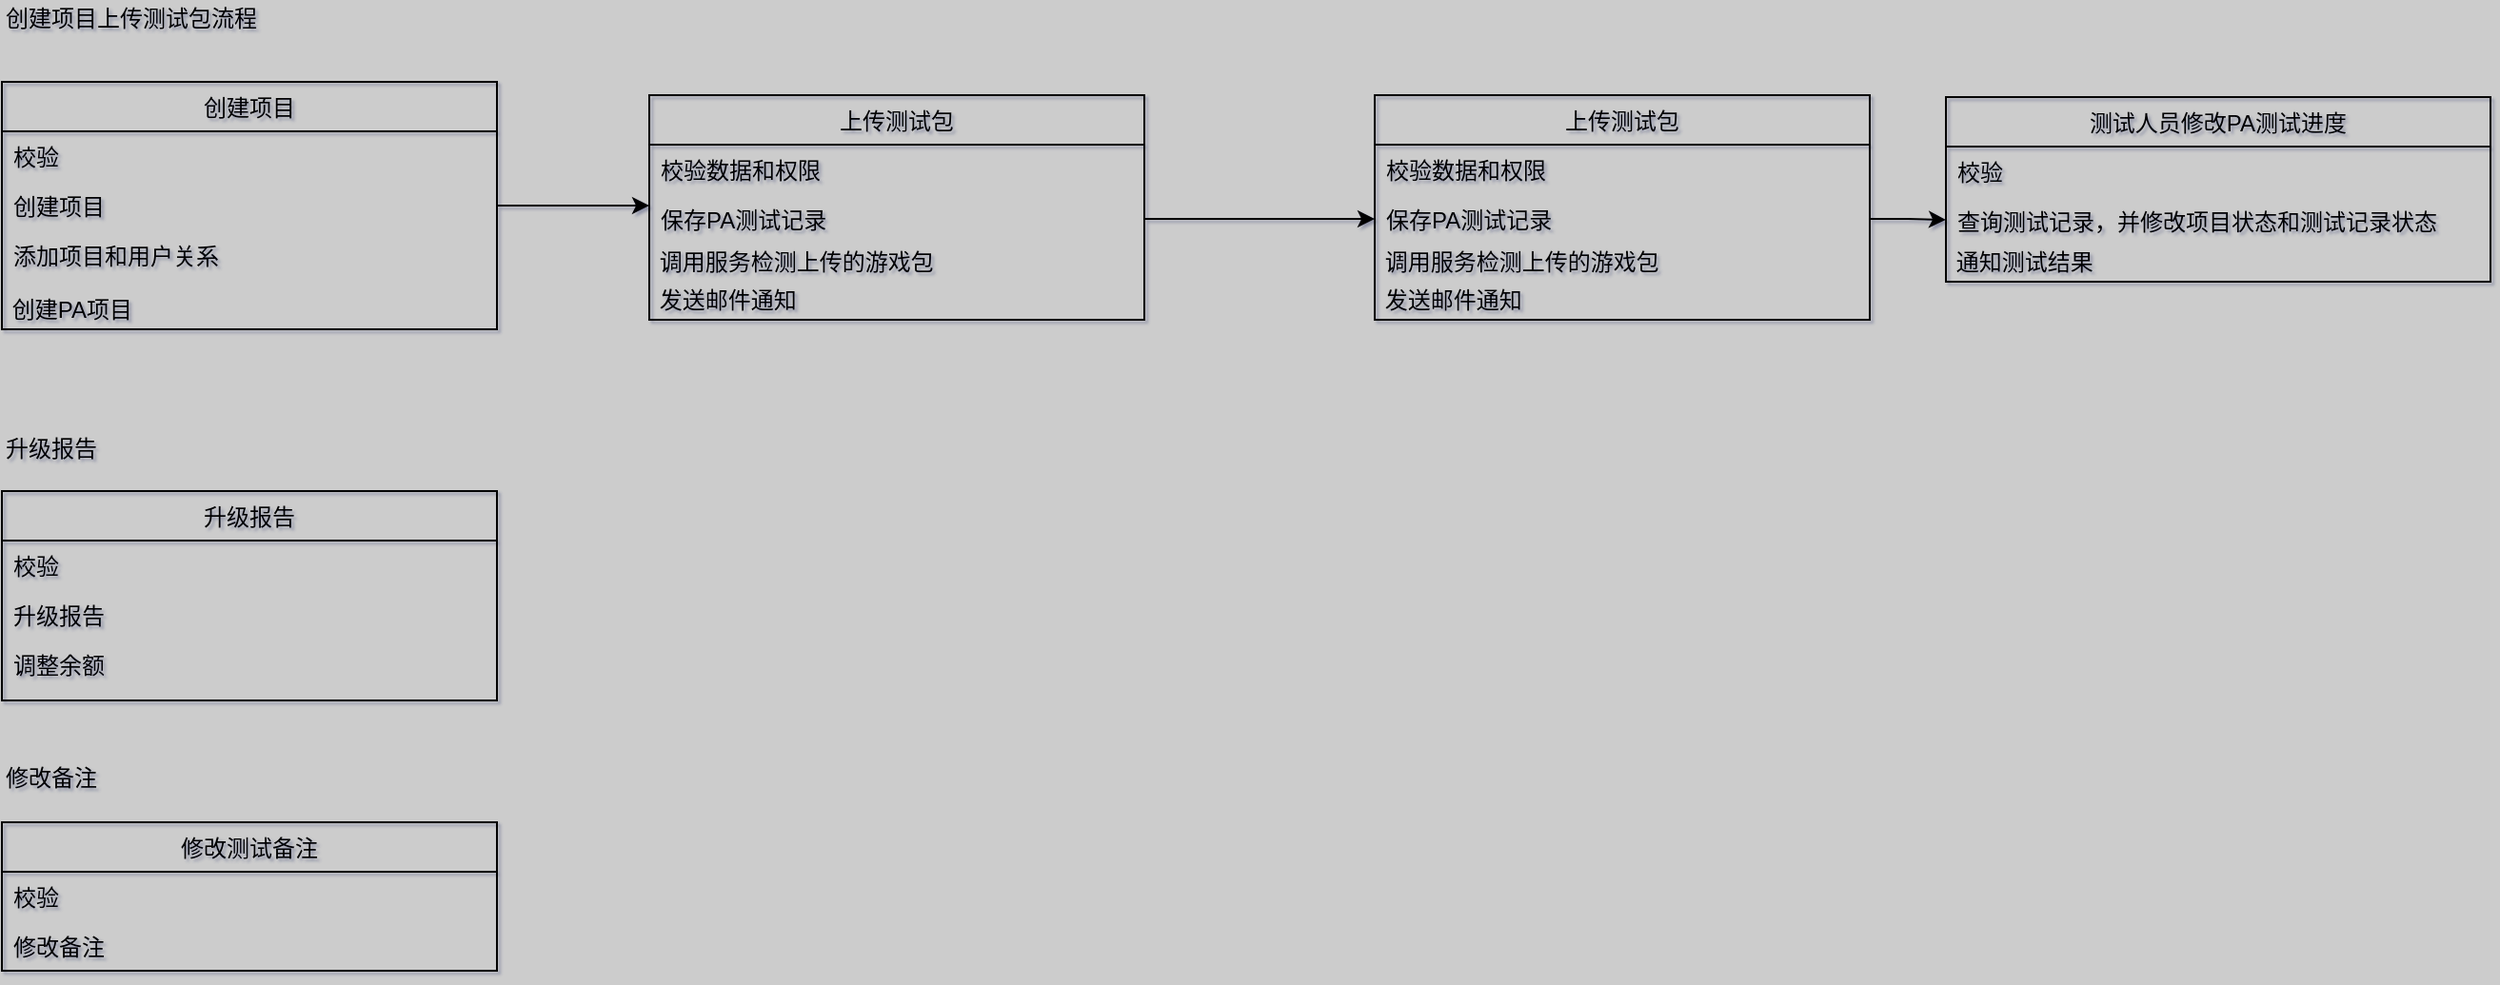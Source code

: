 <mxfile version="14.4.9" type="github">
  <diagram id="rhP192XbtQ3wgahovn20" name="第 1 页">
    <mxGraphModel dx="1298" dy="809" grid="1" gridSize="1" guides="1" tooltips="1" connect="1" arrows="1" fold="1" page="1" pageScale="1" pageWidth="2336" pageHeight="1654" background="#CCCCCC" math="0" shadow="1">
      <root>
        <mxCell id="0" />
        <mxCell id="1" parent="0" />
        <mxCell id="tLCrg7Ob01ya7spGHL1g-4" value="创建项目" style="swimlane;fontStyle=0;childLayout=stackLayout;horizontal=1;startSize=26;fillColor=none;horizontalStack=0;resizeParent=1;resizeParentMax=0;resizeLast=0;collapsible=1;marginBottom=0;" parent="1" vertex="1">
          <mxGeometry x="90" y="200" width="260" height="130" as="geometry">
            <mxRectangle x="340" y="240" width="80" height="26" as="alternateBounds" />
          </mxGeometry>
        </mxCell>
        <mxCell id="tLCrg7Ob01ya7spGHL1g-5" value="校验" style="text;strokeColor=none;fillColor=none;align=left;verticalAlign=top;spacingLeft=4;spacingRight=4;overflow=hidden;rotatable=0;points=[[0,0.5],[1,0.5]];portConstraint=eastwest;" parent="tLCrg7Ob01ya7spGHL1g-4" vertex="1">
          <mxGeometry y="26" width="260" height="26" as="geometry" />
        </mxCell>
        <mxCell id="tLCrg7Ob01ya7spGHL1g-6" value="创建项目" style="text;strokeColor=none;fillColor=none;align=left;verticalAlign=top;spacingLeft=4;spacingRight=4;overflow=hidden;rotatable=0;points=[[0,0.5],[1,0.5]];portConstraint=eastwest;" parent="tLCrg7Ob01ya7spGHL1g-4" vertex="1">
          <mxGeometry y="52" width="260" height="26" as="geometry" />
        </mxCell>
        <mxCell id="tLCrg7Ob01ya7spGHL1g-7" value="添加项目和用户关系&#xa;" style="text;strokeColor=none;fillColor=none;align=left;verticalAlign=top;spacingLeft=4;spacingRight=4;overflow=hidden;rotatable=0;points=[[0,0.5],[1,0.5]];portConstraint=eastwest;" parent="tLCrg7Ob01ya7spGHL1g-4" vertex="1">
          <mxGeometry y="78" width="260" height="32" as="geometry" />
        </mxCell>
        <mxCell id="tLCrg7Ob01ya7spGHL1g-15" value="&lt;span&gt;&amp;nbsp;创建PA项目&lt;/span&gt;" style="text;html=1;strokeColor=none;fillColor=none;align=left;verticalAlign=middle;whiteSpace=wrap;rounded=0;" parent="tLCrg7Ob01ya7spGHL1g-4" vertex="1">
          <mxGeometry y="110" width="260" height="20" as="geometry" />
        </mxCell>
        <mxCell id="tLCrg7Ob01ya7spGHL1g-10" style="edgeStyle=orthogonalEdgeStyle;rounded=0;orthogonalLoop=1;jettySize=auto;html=1;exitX=1;exitY=0.5;exitDx=0;exitDy=0;" parent="1" source="tLCrg7Ob01ya7spGHL1g-6" edge="1">
          <mxGeometry relative="1" as="geometry">
            <mxPoint x="430" y="265" as="targetPoint" />
          </mxGeometry>
        </mxCell>
        <mxCell id="tLCrg7Ob01ya7spGHL1g-11" value="上传测试包" style="swimlane;fontStyle=0;childLayout=stackLayout;horizontal=1;startSize=26;fillColor=none;horizontalStack=0;resizeParent=1;resizeParentMax=0;resizeLast=0;collapsible=1;marginBottom=0;" parent="1" vertex="1">
          <mxGeometry x="811" y="207" width="260" height="118" as="geometry">
            <mxRectangle x="340" y="240" width="80" height="26" as="alternateBounds" />
          </mxGeometry>
        </mxCell>
        <mxCell id="tLCrg7Ob01ya7spGHL1g-12" value="校验数据和权限" style="text;strokeColor=none;fillColor=none;align=left;verticalAlign=top;spacingLeft=4;spacingRight=4;overflow=hidden;rotatable=0;points=[[0,0.5],[1,0.5]];portConstraint=eastwest;" parent="tLCrg7Ob01ya7spGHL1g-11" vertex="1">
          <mxGeometry y="26" width="260" height="26" as="geometry" />
        </mxCell>
        <mxCell id="tLCrg7Ob01ya7spGHL1g-13" value="保存PA测试记录" style="text;strokeColor=none;fillColor=none;align=left;verticalAlign=top;spacingLeft=4;spacingRight=4;overflow=hidden;rotatable=0;points=[[0,0.5],[1,0.5]];portConstraint=eastwest;" parent="tLCrg7Ob01ya7spGHL1g-11" vertex="1">
          <mxGeometry y="52" width="260" height="26" as="geometry" />
        </mxCell>
        <mxCell id="tLCrg7Ob01ya7spGHL1g-17" value="&amp;nbsp;调用服务检测上传的游戏包" style="text;html=1;strokeColor=none;fillColor=none;align=left;verticalAlign=middle;whiteSpace=wrap;rounded=0;" parent="tLCrg7Ob01ya7spGHL1g-11" vertex="1">
          <mxGeometry y="78" width="260" height="20" as="geometry" />
        </mxCell>
        <mxCell id="tLCrg7Ob01ya7spGHL1g-18" value="&amp;nbsp;发送邮件通知" style="text;html=1;strokeColor=none;fillColor=none;align=left;verticalAlign=middle;whiteSpace=wrap;rounded=0;" parent="tLCrg7Ob01ya7spGHL1g-11" vertex="1">
          <mxGeometry y="98" width="260" height="20" as="geometry" />
        </mxCell>
        <mxCell id="tLCrg7Ob01ya7spGHL1g-19" value="测试人员修改PA测试进度" style="swimlane;fontStyle=0;childLayout=stackLayout;horizontal=1;startSize=26;fillColor=none;horizontalStack=0;resizeParent=1;resizeParentMax=0;resizeLast=0;collapsible=1;marginBottom=0;" parent="1" vertex="1">
          <mxGeometry x="1111" y="208" width="286" height="97" as="geometry">
            <mxRectangle x="340" y="240" width="80" height="26" as="alternateBounds" />
          </mxGeometry>
        </mxCell>
        <mxCell id="tLCrg7Ob01ya7spGHL1g-20" value="校验" style="text;strokeColor=none;fillColor=none;align=left;verticalAlign=top;spacingLeft=4;spacingRight=4;overflow=hidden;rotatable=0;points=[[0,0.5],[1,0.5]];portConstraint=eastwest;" parent="tLCrg7Ob01ya7spGHL1g-19" vertex="1">
          <mxGeometry y="26" width="286" height="26" as="geometry" />
        </mxCell>
        <mxCell id="tLCrg7Ob01ya7spGHL1g-21" value="查询测试记录，并修改项目状态和测试记录状态" style="text;strokeColor=none;fillColor=none;align=left;verticalAlign=top;spacingLeft=4;spacingRight=4;overflow=hidden;rotatable=0;points=[[0,0.5],[1,0.5]];portConstraint=eastwest;" parent="tLCrg7Ob01ya7spGHL1g-19" vertex="1">
          <mxGeometry y="52" width="286" height="25" as="geometry" />
        </mxCell>
        <mxCell id="tLCrg7Ob01ya7spGHL1g-32" value="&amp;nbsp;通知测试结果" style="text;html=1;strokeColor=none;fillColor=none;align=left;verticalAlign=middle;whiteSpace=wrap;rounded=0;" parent="tLCrg7Ob01ya7spGHL1g-19" vertex="1">
          <mxGeometry y="77" width="286" height="20" as="geometry" />
        </mxCell>
        <mxCell id="tLCrg7Ob01ya7spGHL1g-24" style="edgeStyle=orthogonalEdgeStyle;rounded=0;orthogonalLoop=1;jettySize=auto;html=1;exitX=1;exitY=0.5;exitDx=0;exitDy=0;entryX=0;entryY=0.5;entryDx=0;entryDy=0;" parent="1" source="tLCrg7Ob01ya7spGHL1g-13" target="tLCrg7Ob01ya7spGHL1g-21" edge="1">
          <mxGeometry relative="1" as="geometry" />
        </mxCell>
        <mxCell id="tLCrg7Ob01ya7spGHL1g-26" value="创建项目上传测试包流程" style="text;html=1;strokeColor=none;fillColor=none;align=left;verticalAlign=middle;whiteSpace=wrap;rounded=0;" parent="1" vertex="1">
          <mxGeometry x="90" y="157" width="156" height="20" as="geometry" />
        </mxCell>
        <mxCell id="tLCrg7Ob01ya7spGHL1g-39" value="升级报告" style="text;html=1;strokeColor=none;fillColor=none;align=left;verticalAlign=middle;whiteSpace=wrap;rounded=0;" parent="1" vertex="1">
          <mxGeometry x="90" y="383" width="93" height="20" as="geometry" />
        </mxCell>
        <mxCell id="U_CVWDfiftgJGxaCrmt_-1" value="升级报告" style="swimlane;fontStyle=0;childLayout=stackLayout;horizontal=1;startSize=26;fillColor=none;horizontalStack=0;resizeParent=1;resizeParentMax=0;resizeLast=0;collapsible=1;marginBottom=0;" vertex="1" parent="1">
          <mxGeometry x="90" y="415" width="260" height="110" as="geometry">
            <mxRectangle x="340" y="240" width="80" height="26" as="alternateBounds" />
          </mxGeometry>
        </mxCell>
        <mxCell id="U_CVWDfiftgJGxaCrmt_-2" value="校验" style="text;strokeColor=none;fillColor=none;align=left;verticalAlign=top;spacingLeft=4;spacingRight=4;overflow=hidden;rotatable=0;points=[[0,0.5],[1,0.5]];portConstraint=eastwest;" vertex="1" parent="U_CVWDfiftgJGxaCrmt_-1">
          <mxGeometry y="26" width="260" height="26" as="geometry" />
        </mxCell>
        <mxCell id="U_CVWDfiftgJGxaCrmt_-3" value="升级报告" style="text;strokeColor=none;fillColor=none;align=left;verticalAlign=top;spacingLeft=4;spacingRight=4;overflow=hidden;rotatable=0;points=[[0,0.5],[1,0.5]];portConstraint=eastwest;" vertex="1" parent="U_CVWDfiftgJGxaCrmt_-1">
          <mxGeometry y="52" width="260" height="26" as="geometry" />
        </mxCell>
        <mxCell id="U_CVWDfiftgJGxaCrmt_-4" value="调整余额" style="text;strokeColor=none;fillColor=none;align=left;verticalAlign=top;spacingLeft=4;spacingRight=4;overflow=hidden;rotatable=0;points=[[0,0.5],[1,0.5]];portConstraint=eastwest;" vertex="1" parent="U_CVWDfiftgJGxaCrmt_-1">
          <mxGeometry y="78" width="260" height="32" as="geometry" />
        </mxCell>
        <mxCell id="U_CVWDfiftgJGxaCrmt_-6" value="修改备注" style="text;html=1;strokeColor=none;fillColor=none;align=left;verticalAlign=middle;whiteSpace=wrap;rounded=0;" vertex="1" parent="1">
          <mxGeometry x="90" y="558" width="96" height="16" as="geometry" />
        </mxCell>
        <mxCell id="U_CVWDfiftgJGxaCrmt_-7" value="修改测试备注" style="swimlane;fontStyle=0;childLayout=stackLayout;horizontal=1;startSize=26;fillColor=none;horizontalStack=0;resizeParent=1;resizeParentMax=0;resizeLast=0;collapsible=1;marginBottom=0;" vertex="1" parent="1">
          <mxGeometry x="90" y="589" width="260" height="78" as="geometry">
            <mxRectangle x="340" y="240" width="80" height="26" as="alternateBounds" />
          </mxGeometry>
        </mxCell>
        <mxCell id="U_CVWDfiftgJGxaCrmt_-8" value="校验" style="text;strokeColor=none;fillColor=none;align=left;verticalAlign=top;spacingLeft=4;spacingRight=4;overflow=hidden;rotatable=0;points=[[0,0.5],[1,0.5]];portConstraint=eastwest;" vertex="1" parent="U_CVWDfiftgJGxaCrmt_-7">
          <mxGeometry y="26" width="260" height="26" as="geometry" />
        </mxCell>
        <mxCell id="U_CVWDfiftgJGxaCrmt_-9" value="修改备注" style="text;strokeColor=none;fillColor=none;align=left;verticalAlign=top;spacingLeft=4;spacingRight=4;overflow=hidden;rotatable=0;points=[[0,0.5],[1,0.5]];portConstraint=eastwest;" vertex="1" parent="U_CVWDfiftgJGxaCrmt_-7">
          <mxGeometry y="52" width="260" height="26" as="geometry" />
        </mxCell>
        <mxCell id="U_CVWDfiftgJGxaCrmt_-12" value="上传测试包" style="swimlane;fontStyle=0;childLayout=stackLayout;horizontal=1;startSize=26;fillColor=none;horizontalStack=0;resizeParent=1;resizeParentMax=0;resizeLast=0;collapsible=1;marginBottom=0;" vertex="1" parent="1">
          <mxGeometry x="430" y="207" width="260" height="118" as="geometry">
            <mxRectangle x="340" y="240" width="80" height="26" as="alternateBounds" />
          </mxGeometry>
        </mxCell>
        <mxCell id="U_CVWDfiftgJGxaCrmt_-13" value="校验数据和权限" style="text;strokeColor=none;fillColor=none;align=left;verticalAlign=top;spacingLeft=4;spacingRight=4;overflow=hidden;rotatable=0;points=[[0,0.5],[1,0.5]];portConstraint=eastwest;" vertex="1" parent="U_CVWDfiftgJGxaCrmt_-12">
          <mxGeometry y="26" width="260" height="26" as="geometry" />
        </mxCell>
        <mxCell id="U_CVWDfiftgJGxaCrmt_-14" value="保存PA测试记录" style="text;strokeColor=none;fillColor=none;align=left;verticalAlign=top;spacingLeft=4;spacingRight=4;overflow=hidden;rotatable=0;points=[[0,0.5],[1,0.5]];portConstraint=eastwest;" vertex="1" parent="U_CVWDfiftgJGxaCrmt_-12">
          <mxGeometry y="52" width="260" height="26" as="geometry" />
        </mxCell>
        <mxCell id="U_CVWDfiftgJGxaCrmt_-15" value="&amp;nbsp;调用服务检测上传的游戏包" style="text;html=1;strokeColor=none;fillColor=none;align=left;verticalAlign=middle;whiteSpace=wrap;rounded=0;" vertex="1" parent="U_CVWDfiftgJGxaCrmt_-12">
          <mxGeometry y="78" width="260" height="20" as="geometry" />
        </mxCell>
        <mxCell id="U_CVWDfiftgJGxaCrmt_-16" value="&amp;nbsp;发送邮件通知" style="text;html=1;strokeColor=none;fillColor=none;align=left;verticalAlign=middle;whiteSpace=wrap;rounded=0;" vertex="1" parent="U_CVWDfiftgJGxaCrmt_-12">
          <mxGeometry y="98" width="260" height="20" as="geometry" />
        </mxCell>
        <mxCell id="U_CVWDfiftgJGxaCrmt_-18" style="edgeStyle=orthogonalEdgeStyle;rounded=0;orthogonalLoop=1;jettySize=auto;html=1;exitX=1;exitY=0.5;exitDx=0;exitDy=0;entryX=0;entryY=0.5;entryDx=0;entryDy=0;" edge="1" parent="1" source="U_CVWDfiftgJGxaCrmt_-14" target="tLCrg7Ob01ya7spGHL1g-13">
          <mxGeometry relative="1" as="geometry" />
        </mxCell>
      </root>
    </mxGraphModel>
  </diagram>
</mxfile>
